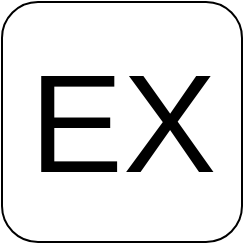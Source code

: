 <mxfile version="21.6.9" type="device">
  <diagram name="Seite-1" id="jhdS0JMn9jLoY45nOOF-">
    <mxGraphModel dx="2074" dy="1110" grid="1" gridSize="10" guides="1" tooltips="1" connect="1" arrows="1" fold="1" page="1" pageScale="1" pageWidth="827" pageHeight="1169" math="0" shadow="0">
      <root>
        <mxCell id="0" />
        <mxCell id="1" parent="0" />
        <mxCell id="nxksHh6xv7sf7LATEDNT-1" value="" style="rounded=1;whiteSpace=wrap;html=1;" parent="1" vertex="1">
          <mxGeometry x="350" y="480" width="120" height="120" as="geometry" />
        </mxCell>
        <mxCell id="nxksHh6xv7sf7LATEDNT-2" value="&lt;font style=&quot;font-size: 70px;&quot;&gt;EX&lt;/font&gt;" style="text;html=1;align=center;verticalAlign=middle;resizable=0;points=[];autosize=1;" parent="1" vertex="1">
          <mxGeometry x="350" y="490" width="120" height="100" as="geometry" />
        </mxCell>
      </root>
    </mxGraphModel>
  </diagram>
</mxfile>
